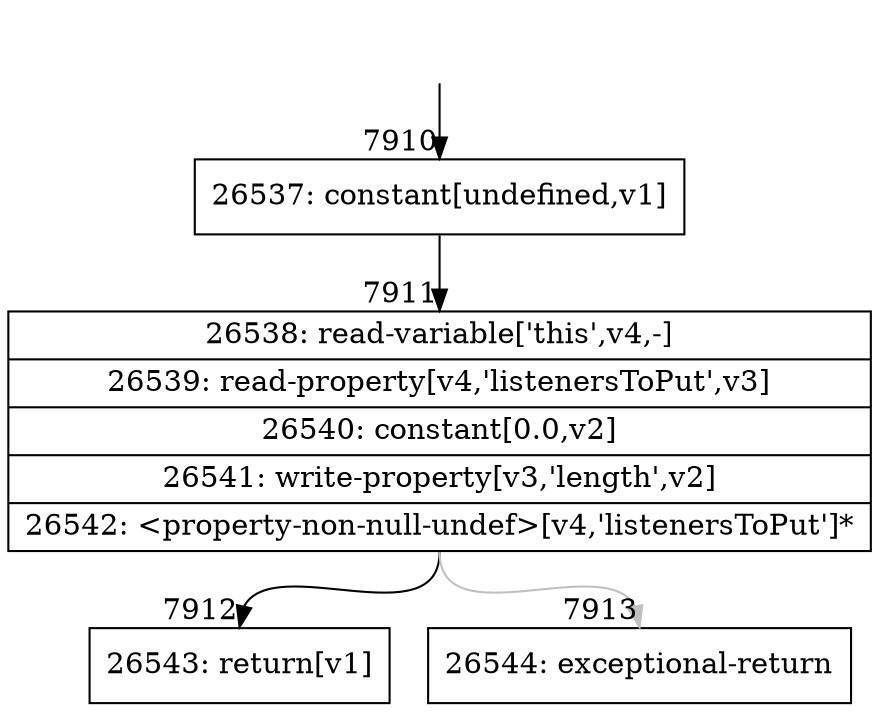 digraph {
rankdir="TD"
BB_entry566[shape=none,label=""];
BB_entry566 -> BB7910 [tailport=s, headport=n, headlabel="    7910"]
BB7910 [shape=record label="{26537: constant[undefined,v1]}" ] 
BB7910 -> BB7911 [tailport=s, headport=n, headlabel="      7911"]
BB7911 [shape=record label="{26538: read-variable['this',v4,-]|26539: read-property[v4,'listenersToPut',v3]|26540: constant[0.0,v2]|26541: write-property[v3,'length',v2]|26542: \<property-non-null-undef\>[v4,'listenersToPut']*}" ] 
BB7911 -> BB7912 [tailport=s, headport=n, headlabel="      7912"]
BB7911 -> BB7913 [tailport=s, headport=n, color=gray, headlabel="      7913"]
BB7912 [shape=record label="{26543: return[v1]}" ] 
BB7913 [shape=record label="{26544: exceptional-return}" ] 
//#$~ 13866
}

